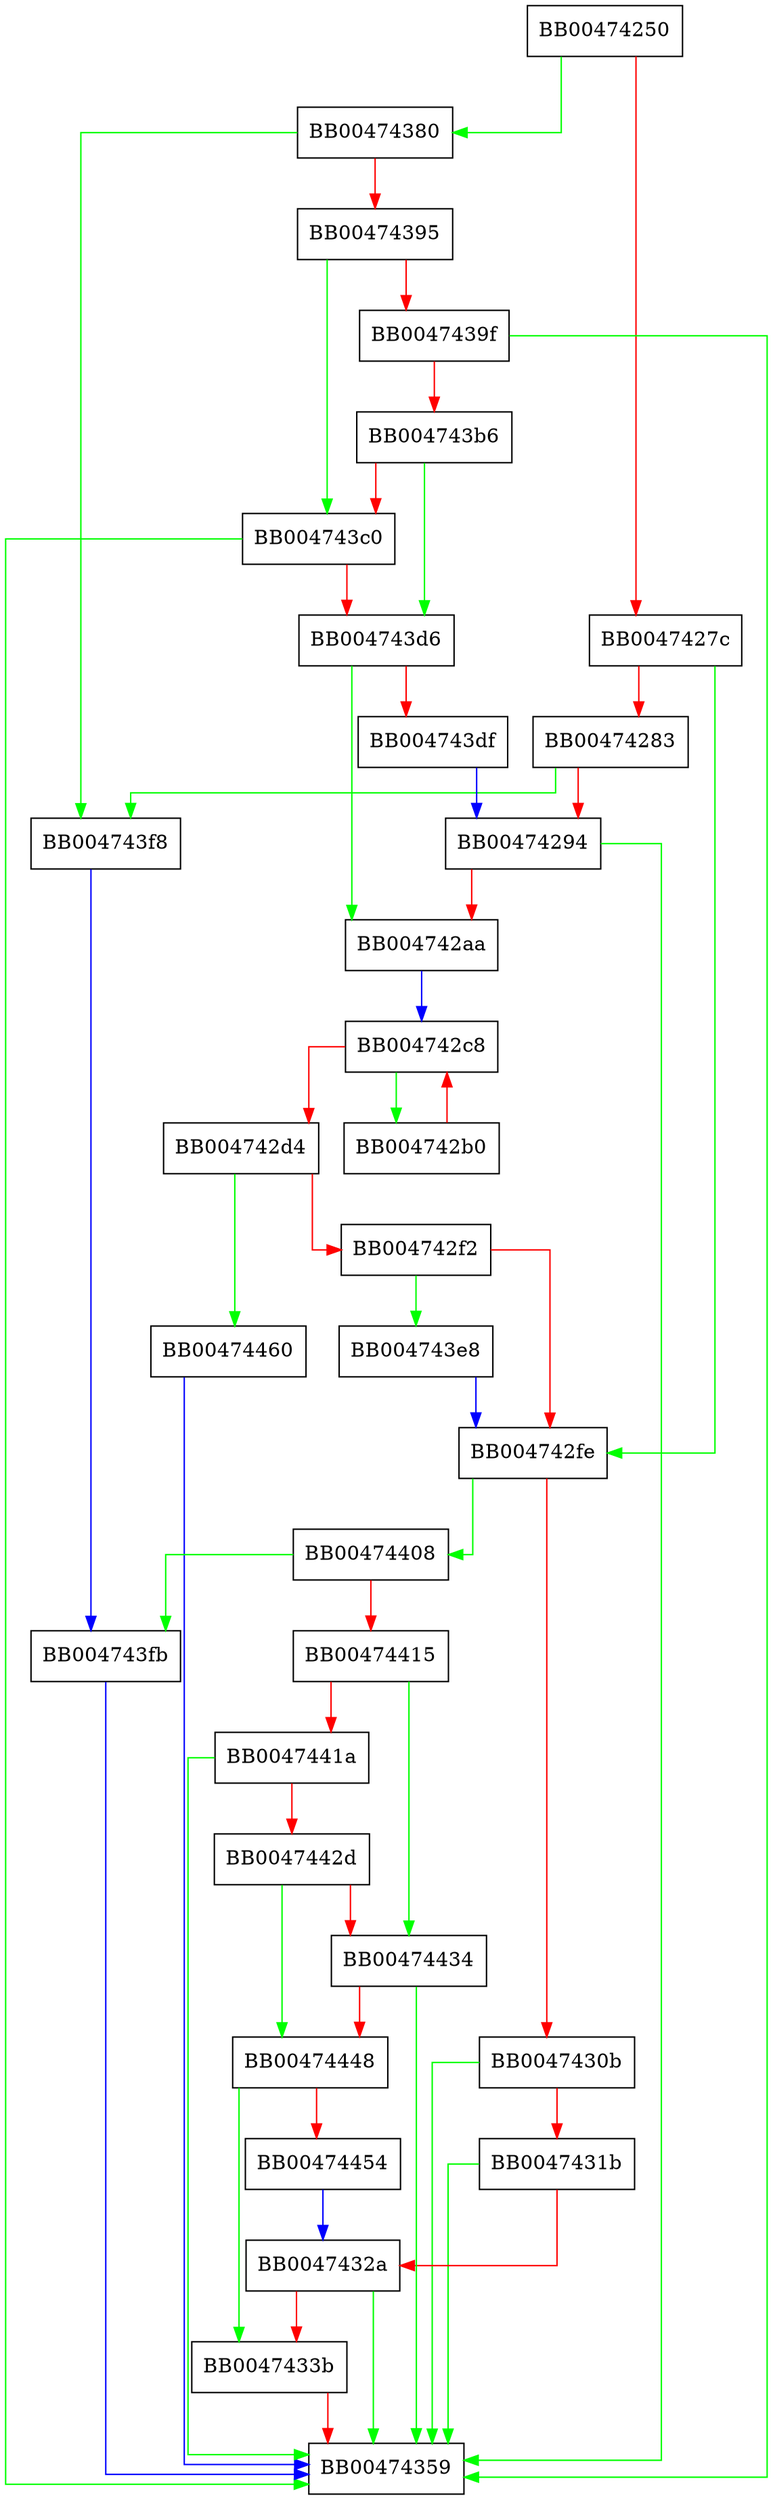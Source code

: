 digraph ssl_load_stores {
  node [shape="box"];
  graph [splines=ortho];
  BB00474250 -> BB00474380 [color="green"];
  BB00474250 -> BB0047427c [color="red"];
  BB0047427c -> BB004742fe [color="green"];
  BB0047427c -> BB00474283 [color="red"];
  BB00474283 -> BB004743f8 [color="green"];
  BB00474283 -> BB00474294 [color="red"];
  BB00474294 -> BB00474359 [color="green"];
  BB00474294 -> BB004742aa [color="red"];
  BB004742aa -> BB004742c8 [color="blue"];
  BB004742b0 -> BB004742c8 [color="red"];
  BB004742c8 -> BB004742b0 [color="green"];
  BB004742c8 -> BB004742d4 [color="red"];
  BB004742d4 -> BB00474460 [color="green"];
  BB004742d4 -> BB004742f2 [color="red"];
  BB004742f2 -> BB004743e8 [color="green"];
  BB004742f2 -> BB004742fe [color="red"];
  BB004742fe -> BB00474408 [color="green"];
  BB004742fe -> BB0047430b [color="red"];
  BB0047430b -> BB00474359 [color="green"];
  BB0047430b -> BB0047431b [color="red"];
  BB0047431b -> BB00474359 [color="green"];
  BB0047431b -> BB0047432a [color="red"];
  BB0047432a -> BB00474359 [color="green"];
  BB0047432a -> BB0047433b [color="red"];
  BB0047433b -> BB00474359 [color="red"];
  BB00474380 -> BB004743f8 [color="green"];
  BB00474380 -> BB00474395 [color="red"];
  BB00474395 -> BB004743c0 [color="green"];
  BB00474395 -> BB0047439f [color="red"];
  BB0047439f -> BB00474359 [color="green"];
  BB0047439f -> BB004743b6 [color="red"];
  BB004743b6 -> BB004743d6 [color="green"];
  BB004743b6 -> BB004743c0 [color="red"];
  BB004743c0 -> BB00474359 [color="green"];
  BB004743c0 -> BB004743d6 [color="red"];
  BB004743d6 -> BB004742aa [color="green"];
  BB004743d6 -> BB004743df [color="red"];
  BB004743df -> BB00474294 [color="blue"];
  BB004743e8 -> BB004742fe [color="blue"];
  BB004743f8 -> BB004743fb [color="blue"];
  BB004743fb -> BB00474359 [color="blue"];
  BB00474408 -> BB004743fb [color="green"];
  BB00474408 -> BB00474415 [color="red"];
  BB00474415 -> BB00474434 [color="green"];
  BB00474415 -> BB0047441a [color="red"];
  BB0047441a -> BB00474359 [color="green"];
  BB0047441a -> BB0047442d [color="red"];
  BB0047442d -> BB00474448 [color="green"];
  BB0047442d -> BB00474434 [color="red"];
  BB00474434 -> BB00474359 [color="green"];
  BB00474434 -> BB00474448 [color="red"];
  BB00474448 -> BB0047433b [color="green"];
  BB00474448 -> BB00474454 [color="red"];
  BB00474454 -> BB0047432a [color="blue"];
  BB00474460 -> BB00474359 [color="blue"];
}